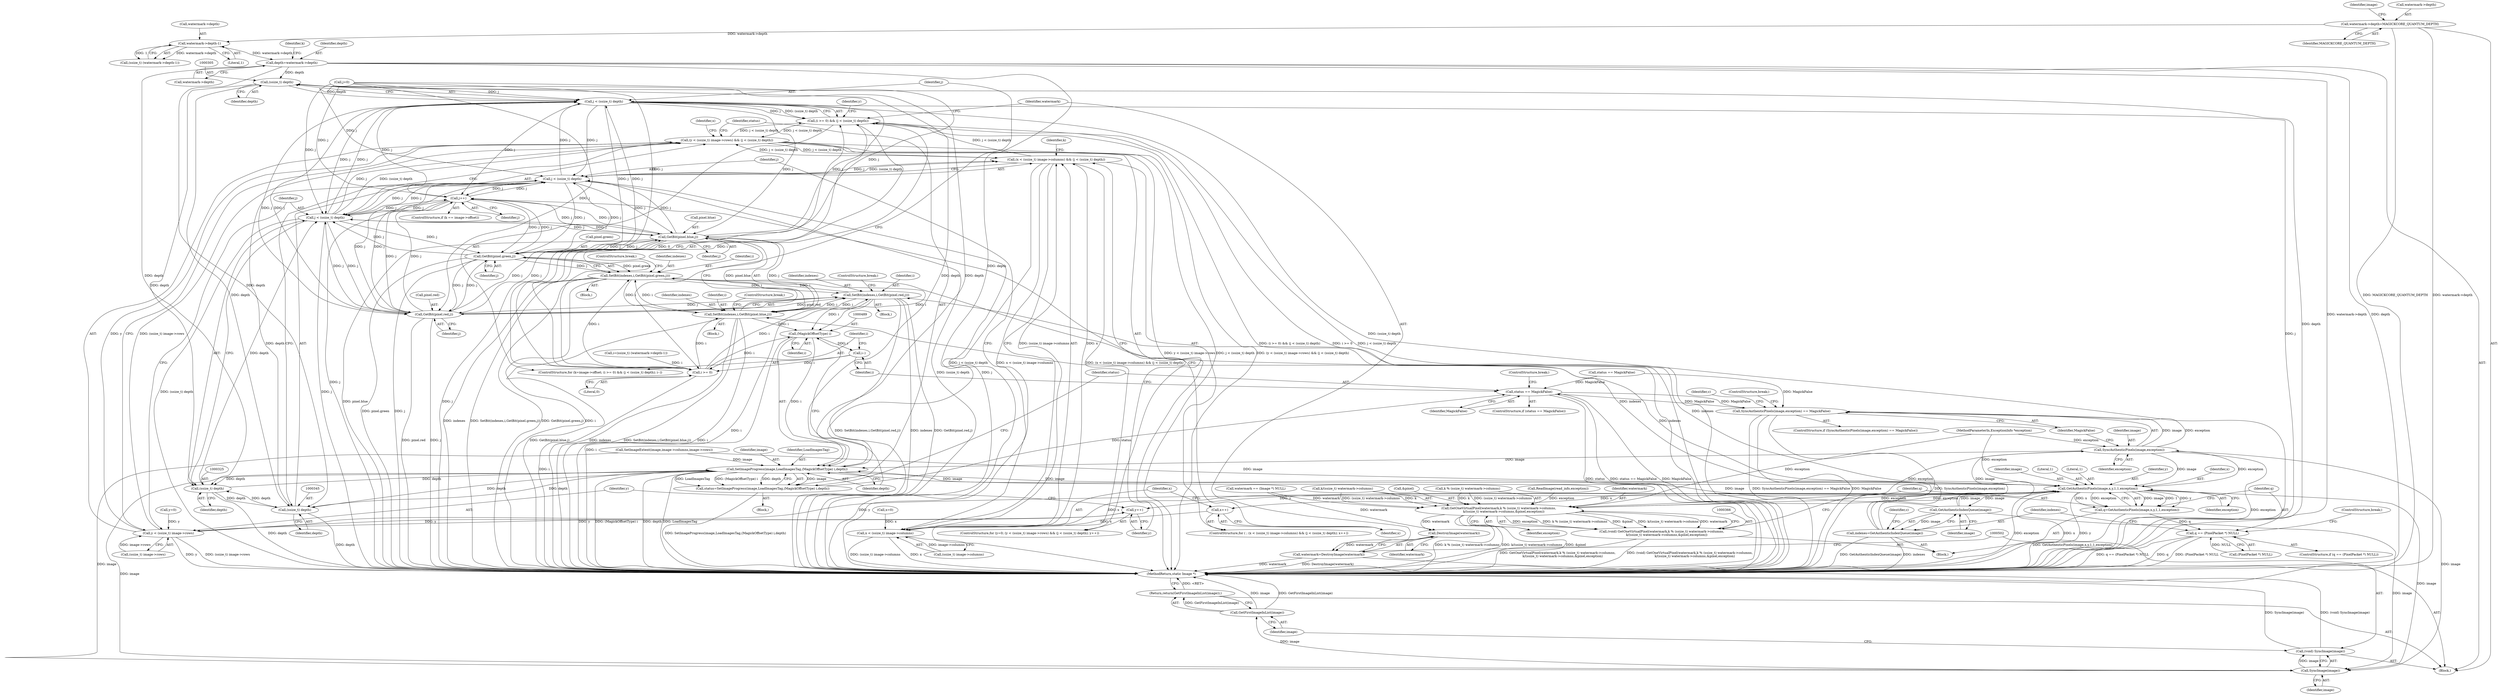 digraph "0_ImageMagick_f6e9d0d9955e85bdd7540b251cd50d598dacc5e6_58@pointer" {
"1000287" [label="(Call,depth=watermark->depth)"];
"1000282" [label="(Call,watermark->depth-1)"];
"1000217" [label="(Call,watermark->depth=MAGICKCORE_QUANTUM_DEPTH)"];
"1000304" [label="(Call,(ssize_t) depth)"];
"1000302" [label="(Call,j < (ssize_t) depth)"];
"1000298" [label="(Call,(i >= 0) && (j < (ssize_t) depth))"];
"1000314" [label="(Call,(y < (ssize_t) image->rows) && (j < (ssize_t) depth))"];
"1000334" [label="(Call,(x < (ssize_t) image->columns) && (j < (ssize_t) depth))"];
"1000322" [label="(Call,j < (ssize_t) depth)"];
"1000342" [label="(Call,j < (ssize_t) depth)"];
"1000414" [label="(Call,GetBit(pixel.red,j))"];
"1000411" [label="(Call,SetBit(indexes,i,GetBit(pixel.red,j)))"];
"1000422" [label="(Call,SetBit(indexes,i,GetBit(pixel.green,j)))"];
"1000433" [label="(Call,SetBit(indexes,i,GetBit(pixel.blue,j)))"];
"1000488" [label="(Call,(MagickOffsetType) i)"];
"1000307" [label="(Call,i--)"];
"1000299" [label="(Call,i >= 0)"];
"1000485" [label="(Call,SetImageProgress(image,LoadImagesTag,(MagickOffsetType) i,depth))"];
"1000324" [label="(Call,(ssize_t) depth)"];
"1000344" [label="(Call,(ssize_t) depth)"];
"1000388" [label="(Call,GetAuthenticPixels(image,x,y,1,1,exception))"];
"1000327" [label="(Call,y++)"];
"1000315" [label="(Call,y < (ssize_t) image->rows)"];
"1000347" [label="(Call,x++)"];
"1000335" [label="(Call,x < (ssize_t) image->columns)"];
"1000367" [label="(Call,GetOneVirtualPixel(watermark,k % (ssize_t) watermark->columns,\n          k/(ssize_t) watermark->columns,&pixel,exception))"];
"1000365" [label="(Call,(void) GetOneVirtualPixel(watermark,k % (ssize_t) watermark->columns,\n          k/(ssize_t) watermark->columns,&pixel,exception))"];
"1000499" [label="(Call,DestroyImage(watermark))"];
"1000497" [label="(Call,watermark=DestroyImage(watermark))"];
"1000386" [label="(Call,q=GetAuthenticPixels(image,x,y,1,1,exception))"];
"1000396" [label="(Call,q == (PixelPacket *) NULL)"];
"1000404" [label="(Call,GetAuthenticIndexQueue(image))"];
"1000402" [label="(Call,indexes=GetAuthenticIndexQueue(image))"];
"1000444" [label="(Call,SyncAuthenticPixels(image,exception))"];
"1000443" [label="(Call,SyncAuthenticPixels(image,exception) == MagickFalse)"];
"1000493" [label="(Call,status == MagickFalse)"];
"1000503" [label="(Call,SyncImage(image))"];
"1000501" [label="(Call,(void) SyncImage(image))"];
"1000506" [label="(Call,GetFirstImageInList(image))"];
"1000505" [label="(Return,return(GetFirstImageInList(image));)"];
"1000483" [label="(Call,status=SetImageProgress(image,LoadImagesTag,(MagickOffsetType) i,depth))"];
"1000425" [label="(Call,GetBit(pixel.green,j))"];
"1000436" [label="(Call,GetBit(pixel.blue,j))"];
"1000481" [label="(Call,j++)"];
"1000396" [label="(Call,q == (PixelPacket *) NULL)"];
"1000404" [label="(Call,GetAuthenticIndexQueue(image))"];
"1000334" [label="(Call,(x < (ssize_t) image->columns) && (j < (ssize_t) depth))"];
"1000484" [label="(Identifier,status)"];
"1000500" [label="(Identifier,watermark)"];
"1000282" [label="(Call,watermark->depth-1)"];
"1000105" [label="(Block,)"];
"1000314" [label="(Call,(y < (ssize_t) image->rows) && (j < (ssize_t) depth))"];
"1000330" [label="(Call,x=0)"];
"1000386" [label="(Call,q=GetAuthenticPixels(image,x,y,1,1,exception))"];
"1000300" [label="(Identifier,i)"];
"1000447" [label="(Identifier,MagickFalse)"];
"1000497" [label="(Call,watermark=DestroyImage(watermark))"];
"1000422" [label="(Call,SetBit(indexes,i,GetBit(pixel.green,j)))"];
"1000411" [label="(Call,SetBit(indexes,i,GetBit(pixel.red,j)))"];
"1000317" [label="(Call,(ssize_t) image->rows)"];
"1000331" [label="(Identifier,x)"];
"1000280" [label="(Call,(ssize_t) (watermark->depth-1))"];
"1000394" [label="(Identifier,exception)"];
"1000413" [label="(Identifier,i)"];
"1000342" [label="(Call,j < (ssize_t) depth)"];
"1000486" [label="(Identifier,image)"];
"1000104" [label="(MethodParameterIn,ExceptionInfo *exception)"];
"1000328" [label="(Identifier,y)"];
"1000393" [label="(Literal,1)"];
"1000217" [label="(Call,watermark->depth=MAGICKCORE_QUANTUM_DEPTH)"];
"1000392" [label="(Literal,1)"];
"1000488" [label="(Call,(MagickOffsetType) i)"];
"1000335" [label="(Call,x < (ssize_t) image->columns)"];
"1000302" [label="(Call,j < (ssize_t) depth)"];
"1000385" [label="(Identifier,exception)"];
"1000424" [label="(Identifier,i)"];
"1000391" [label="(Identifier,y)"];
"1000344" [label="(Call,(ssize_t) depth)"];
"1000445" [label="(Identifier,image)"];
"1000405" [label="(Identifier,image)"];
"1000312" [label="(Identifier,y)"];
"1000346" [label="(Identifier,depth)"];
"1000491" [label="(Identifier,depth)"];
"1000275" [label="(Call,j=0)"];
"1000415" [label="(Call,pixel.red)"];
"1000475" [label="(ControlStructure,if (k == image->offset))"];
"1000442" [label="(ControlStructure,if (SyncAuthenticPixels(image,exception) == MagickFalse))"];
"1000298" [label="(Call,(i >= 0) && (j < (ssize_t) depth))"];
"1000376" [label="(Call,k/(ssize_t) watermark->columns)"];
"1000450" [label="(Identifier,c)"];
"1000324" [label="(Call,(ssize_t) depth)"];
"1000303" [label="(Identifier,j)"];
"1000430" [label="(ControlStructure,break;)"];
"1000256" [label="(Call,status == MagickFalse)"];
"1000507" [label="(Identifier,image)"];
"1000432" [label="(Block,)"];
"1000499" [label="(Call,DestroyImage(watermark))"];
"1000501" [label="(Call,(void) SyncImage(image))"];
"1000503" [label="(Call,SyncImage(image))"];
"1000426" [label="(Call,pixel.green)"];
"1000483" [label="(Call,status=SetImageProgress(image,LoadImagesTag,(MagickOffsetType) i,depth))"];
"1000327" [label="(Call,y++)"];
"1000336" [label="(Identifier,x)"];
"1000337" [label="(Call,(ssize_t) image->columns)"];
"1000365" [label="(Call,(void) GetOneVirtualPixel(watermark,k % (ssize_t) watermark->columns,\n          k/(ssize_t) watermark->columns,&pixel,exception))"];
"1000283" [label="(Call,watermark->depth)"];
"1000323" [label="(Identifier,j)"];
"1000315" [label="(Call,y < (ssize_t) image->rows)"];
"1000353" [label="(Identifier,k)"];
"1000443" [label="(Call,SyncAuthenticPixels(image,exception) == MagickFalse)"];
"1000412" [label="(Identifier,indexes)"];
"1000504" [label="(Identifier,image)"];
"1000387" [label="(Identifier,q)"];
"1000395" [label="(ControlStructure,if (q == (PixelPacket *) NULL))"];
"1000308" [label="(Identifier,i)"];
"1000421" [label="(Block,)"];
"1000311" [label="(Call,y=0)"];
"1000347" [label="(Call,x++)"];
"1000349" [label="(Block,)"];
"1000383" [label="(Call,&pixel)"];
"1000397" [label="(Identifier,q)"];
"1000493" [label="(Call,status == MagickFalse)"];
"1000496" [label="(ControlStructure,break;)"];
"1000310" [label="(ControlStructure,for (y=0; (y < (ssize_t) image->rows) && (j < (ssize_t) depth); y++))"];
"1000495" [label="(Identifier,MagickFalse)"];
"1000498" [label="(Identifier,watermark)"];
"1000494" [label="(Identifier,status)"];
"1000287" [label="(Call,depth=watermark->depth)"];
"1000425" [label="(Call,GetBit(pixel.green,j))"];
"1000407" [label="(Identifier,c)"];
"1000309" [label="(Block,)"];
"1000367" [label="(Call,GetOneVirtualPixel(watermark,k % (ssize_t) watermark->columns,\n          k/(ssize_t) watermark->columns,&pixel,exception))"];
"1000492" [label="(ControlStructure,if (status == MagickFalse))"];
"1000326" [label="(Identifier,depth)"];
"1000414" [label="(Call,GetBit(pixel.red,j))"];
"1000433" [label="(Call,SetBit(indexes,i,GetBit(pixel.blue,j)))"];
"1000225" [label="(Identifier,image)"];
"1000304" [label="(Call,(ssize_t) depth)"];
"1000333" [label="(ControlStructure,for ( ; (x < (ssize_t) image->columns) && (j < (ssize_t) depth); x++))"];
"1000437" [label="(Call,pixel.blue)"];
"1000307" [label="(Call,i--)"];
"1000390" [label="(Identifier,x)"];
"1000289" [label="(Call,watermark->depth)"];
"1000286" [label="(Literal,1)"];
"1000487" [label="(Identifier,LoadImagesTag)"];
"1000403" [label="(Identifier,indexes)"];
"1000506" [label="(Call,GetFirstImageInList(image))"];
"1000299" [label="(Call,i >= 0)"];
"1000490" [label="(Identifier,i)"];
"1000446" [label="(Identifier,exception)"];
"1000369" [label="(Call,k % (ssize_t) watermark->columns)"];
"1000294" [label="(Identifier,k)"];
"1000200" [label="(Call,ReadImage(read_info,exception))"];
"1000348" [label="(Identifier,x)"];
"1000316" [label="(Identifier,y)"];
"1000436" [label="(Call,GetBit(pixel.blue,j))"];
"1000301" [label="(Literal,0)"];
"1000508" [label="(MethodReturn,static Image *)"];
"1000440" [label="(Identifier,j)"];
"1000221" [label="(Identifier,MAGICKCORE_QUANTUM_DEPTH)"];
"1000485" [label="(Call,SetImageProgress(image,LoadImagesTag,(MagickOffsetType) i,depth))"];
"1000401" [label="(ControlStructure,break;)"];
"1000429" [label="(Identifier,j)"];
"1000448" [label="(ControlStructure,break;)"];
"1000423" [label="(Identifier,indexes)"];
"1000292" [label="(ControlStructure,for (k=image->offset; (i >= 0) && (j < (ssize_t) depth); i--))"];
"1000398" [label="(Call,(PixelPacket *) NULL)"];
"1000306" [label="(Identifier,depth)"];
"1000247" [label="(Call,SetImageExtent(image,image->columns,image->rows))"];
"1000419" [label="(ControlStructure,break;)"];
"1000288" [label="(Identifier,depth)"];
"1000482" [label="(Identifier,j)"];
"1000322" [label="(Call,j < (ssize_t) depth)"];
"1000410" [label="(Block,)"];
"1000444" [label="(Call,SyncAuthenticPixels(image,exception))"];
"1000278" [label="(Call,i=(ssize_t) (watermark->depth-1))"];
"1000388" [label="(Call,GetAuthenticPixels(image,x,y,1,1,exception))"];
"1000389" [label="(Identifier,image)"];
"1000505" [label="(Return,return(GetFirstImageInList(image));)"];
"1000343" [label="(Identifier,j)"];
"1000434" [label="(Identifier,indexes)"];
"1000402" [label="(Call,indexes=GetAuthenticIndexQueue(image))"];
"1000218" [label="(Call,watermark->depth)"];
"1000435" [label="(Identifier,i)"];
"1000208" [label="(Call,watermark == (Image *) NULL)"];
"1000481" [label="(Call,j++)"];
"1000418" [label="(Identifier,j)"];
"1000368" [label="(Identifier,watermark)"];
"1000441" [label="(ControlStructure,break;)"];
"1000287" -> "1000105"  [label="AST: "];
"1000287" -> "1000289"  [label="CFG: "];
"1000288" -> "1000287"  [label="AST: "];
"1000289" -> "1000287"  [label="AST: "];
"1000294" -> "1000287"  [label="CFG: "];
"1000287" -> "1000508"  [label="DDG: watermark->depth"];
"1000287" -> "1000508"  [label="DDG: depth"];
"1000282" -> "1000287"  [label="DDG: watermark->depth"];
"1000287" -> "1000304"  [label="DDG: depth"];
"1000287" -> "1000324"  [label="DDG: depth"];
"1000287" -> "1000344"  [label="DDG: depth"];
"1000287" -> "1000485"  [label="DDG: depth"];
"1000282" -> "1000280"  [label="AST: "];
"1000282" -> "1000286"  [label="CFG: "];
"1000283" -> "1000282"  [label="AST: "];
"1000286" -> "1000282"  [label="AST: "];
"1000280" -> "1000282"  [label="CFG: "];
"1000282" -> "1000280"  [label="DDG: watermark->depth"];
"1000282" -> "1000280"  [label="DDG: 1"];
"1000217" -> "1000282"  [label="DDG: watermark->depth"];
"1000217" -> "1000105"  [label="AST: "];
"1000217" -> "1000221"  [label="CFG: "];
"1000218" -> "1000217"  [label="AST: "];
"1000221" -> "1000217"  [label="AST: "];
"1000225" -> "1000217"  [label="CFG: "];
"1000217" -> "1000508"  [label="DDG: MAGICKCORE_QUANTUM_DEPTH"];
"1000217" -> "1000508"  [label="DDG: watermark->depth"];
"1000304" -> "1000302"  [label="AST: "];
"1000304" -> "1000306"  [label="CFG: "];
"1000305" -> "1000304"  [label="AST: "];
"1000306" -> "1000304"  [label="AST: "];
"1000302" -> "1000304"  [label="CFG: "];
"1000304" -> "1000508"  [label="DDG: depth"];
"1000304" -> "1000302"  [label="DDG: depth"];
"1000485" -> "1000304"  [label="DDG: depth"];
"1000304" -> "1000324"  [label="DDG: depth"];
"1000304" -> "1000344"  [label="DDG: depth"];
"1000304" -> "1000485"  [label="DDG: depth"];
"1000302" -> "1000298"  [label="AST: "];
"1000303" -> "1000302"  [label="AST: "];
"1000298" -> "1000302"  [label="CFG: "];
"1000302" -> "1000508"  [label="DDG: (ssize_t) depth"];
"1000302" -> "1000508"  [label="DDG: j"];
"1000302" -> "1000298"  [label="DDG: j"];
"1000302" -> "1000298"  [label="DDG: (ssize_t) depth"];
"1000342" -> "1000302"  [label="DDG: j"];
"1000322" -> "1000302"  [label="DDG: j"];
"1000425" -> "1000302"  [label="DDG: j"];
"1000481" -> "1000302"  [label="DDG: j"];
"1000436" -> "1000302"  [label="DDG: j"];
"1000414" -> "1000302"  [label="DDG: j"];
"1000275" -> "1000302"  [label="DDG: j"];
"1000302" -> "1000322"  [label="DDG: j"];
"1000302" -> "1000342"  [label="DDG: j"];
"1000302" -> "1000414"  [label="DDG: j"];
"1000302" -> "1000425"  [label="DDG: j"];
"1000302" -> "1000436"  [label="DDG: j"];
"1000302" -> "1000481"  [label="DDG: j"];
"1000298" -> "1000292"  [label="AST: "];
"1000298" -> "1000299"  [label="CFG: "];
"1000299" -> "1000298"  [label="AST: "];
"1000312" -> "1000298"  [label="CFG: "];
"1000498" -> "1000298"  [label="CFG: "];
"1000298" -> "1000508"  [label="DDG: (i >= 0) && (j < (ssize_t) depth)"];
"1000298" -> "1000508"  [label="DDG: i >= 0"];
"1000298" -> "1000508"  [label="DDG: j < (ssize_t) depth"];
"1000299" -> "1000298"  [label="DDG: i"];
"1000299" -> "1000298"  [label="DDG: 0"];
"1000314" -> "1000298"  [label="DDG: j < (ssize_t) depth"];
"1000334" -> "1000298"  [label="DDG: j < (ssize_t) depth"];
"1000298" -> "1000314"  [label="DDG: j < (ssize_t) depth"];
"1000314" -> "1000310"  [label="AST: "];
"1000314" -> "1000315"  [label="CFG: "];
"1000314" -> "1000322"  [label="CFG: "];
"1000315" -> "1000314"  [label="AST: "];
"1000322" -> "1000314"  [label="AST: "];
"1000331" -> "1000314"  [label="CFG: "];
"1000484" -> "1000314"  [label="CFG: "];
"1000314" -> "1000508"  [label="DDG: y < (ssize_t) image->rows"];
"1000314" -> "1000508"  [label="DDG: j < (ssize_t) depth"];
"1000314" -> "1000508"  [label="DDG: (y < (ssize_t) image->rows) && (j < (ssize_t) depth)"];
"1000315" -> "1000314"  [label="DDG: y"];
"1000315" -> "1000314"  [label="DDG: (ssize_t) image->rows"];
"1000322" -> "1000314"  [label="DDG: j"];
"1000322" -> "1000314"  [label="DDG: (ssize_t) depth"];
"1000334" -> "1000314"  [label="DDG: j < (ssize_t) depth"];
"1000314" -> "1000334"  [label="DDG: j < (ssize_t) depth"];
"1000334" -> "1000333"  [label="AST: "];
"1000334" -> "1000335"  [label="CFG: "];
"1000334" -> "1000342"  [label="CFG: "];
"1000335" -> "1000334"  [label="AST: "];
"1000342" -> "1000334"  [label="AST: "];
"1000353" -> "1000334"  [label="CFG: "];
"1000328" -> "1000334"  [label="CFG: "];
"1000334" -> "1000508"  [label="DDG: (x < (ssize_t) image->columns) && (j < (ssize_t) depth)"];
"1000334" -> "1000508"  [label="DDG: j < (ssize_t) depth"];
"1000334" -> "1000508"  [label="DDG: x < (ssize_t) image->columns"];
"1000335" -> "1000334"  [label="DDG: x"];
"1000335" -> "1000334"  [label="DDG: (ssize_t) image->columns"];
"1000342" -> "1000334"  [label="DDG: j"];
"1000342" -> "1000334"  [label="DDG: (ssize_t) depth"];
"1000322" -> "1000324"  [label="CFG: "];
"1000323" -> "1000322"  [label="AST: "];
"1000324" -> "1000322"  [label="AST: "];
"1000322" -> "1000508"  [label="DDG: (ssize_t) depth"];
"1000322" -> "1000508"  [label="DDG: j"];
"1000342" -> "1000322"  [label="DDG: j"];
"1000425" -> "1000322"  [label="DDG: j"];
"1000481" -> "1000322"  [label="DDG: j"];
"1000436" -> "1000322"  [label="DDG: j"];
"1000414" -> "1000322"  [label="DDG: j"];
"1000275" -> "1000322"  [label="DDG: j"];
"1000324" -> "1000322"  [label="DDG: depth"];
"1000322" -> "1000342"  [label="DDG: j"];
"1000322" -> "1000414"  [label="DDG: j"];
"1000322" -> "1000425"  [label="DDG: j"];
"1000322" -> "1000436"  [label="DDG: j"];
"1000322" -> "1000481"  [label="DDG: j"];
"1000342" -> "1000344"  [label="CFG: "];
"1000343" -> "1000342"  [label="AST: "];
"1000344" -> "1000342"  [label="AST: "];
"1000342" -> "1000508"  [label="DDG: (ssize_t) depth"];
"1000342" -> "1000508"  [label="DDG: j"];
"1000425" -> "1000342"  [label="DDG: j"];
"1000481" -> "1000342"  [label="DDG: j"];
"1000436" -> "1000342"  [label="DDG: j"];
"1000414" -> "1000342"  [label="DDG: j"];
"1000275" -> "1000342"  [label="DDG: j"];
"1000344" -> "1000342"  [label="DDG: depth"];
"1000342" -> "1000414"  [label="DDG: j"];
"1000342" -> "1000425"  [label="DDG: j"];
"1000342" -> "1000436"  [label="DDG: j"];
"1000342" -> "1000481"  [label="DDG: j"];
"1000414" -> "1000411"  [label="AST: "];
"1000414" -> "1000418"  [label="CFG: "];
"1000415" -> "1000414"  [label="AST: "];
"1000418" -> "1000414"  [label="AST: "];
"1000411" -> "1000414"  [label="CFG: "];
"1000414" -> "1000508"  [label="DDG: j"];
"1000414" -> "1000508"  [label="DDG: pixel.red"];
"1000414" -> "1000411"  [label="DDG: pixel.red"];
"1000414" -> "1000411"  [label="DDG: j"];
"1000425" -> "1000414"  [label="DDG: j"];
"1000481" -> "1000414"  [label="DDG: j"];
"1000436" -> "1000414"  [label="DDG: j"];
"1000275" -> "1000414"  [label="DDG: j"];
"1000414" -> "1000425"  [label="DDG: j"];
"1000414" -> "1000436"  [label="DDG: j"];
"1000414" -> "1000481"  [label="DDG: j"];
"1000411" -> "1000410"  [label="AST: "];
"1000412" -> "1000411"  [label="AST: "];
"1000413" -> "1000411"  [label="AST: "];
"1000419" -> "1000411"  [label="CFG: "];
"1000411" -> "1000508"  [label="DDG: SetBit(indexes,i,GetBit(pixel.red,j))"];
"1000411" -> "1000508"  [label="DDG: indexes"];
"1000411" -> "1000508"  [label="DDG: GetBit(pixel.red,j)"];
"1000411" -> "1000508"  [label="DDG: i"];
"1000402" -> "1000411"  [label="DDG: indexes"];
"1000299" -> "1000411"  [label="DDG: i"];
"1000433" -> "1000411"  [label="DDG: i"];
"1000422" -> "1000411"  [label="DDG: i"];
"1000411" -> "1000422"  [label="DDG: i"];
"1000411" -> "1000433"  [label="DDG: i"];
"1000411" -> "1000488"  [label="DDG: i"];
"1000422" -> "1000421"  [label="AST: "];
"1000422" -> "1000425"  [label="CFG: "];
"1000423" -> "1000422"  [label="AST: "];
"1000424" -> "1000422"  [label="AST: "];
"1000425" -> "1000422"  [label="AST: "];
"1000430" -> "1000422"  [label="CFG: "];
"1000422" -> "1000508"  [label="DDG: indexes"];
"1000422" -> "1000508"  [label="DDG: SetBit(indexes,i,GetBit(pixel.green,j))"];
"1000422" -> "1000508"  [label="DDG: GetBit(pixel.green,j)"];
"1000422" -> "1000508"  [label="DDG: i"];
"1000402" -> "1000422"  [label="DDG: indexes"];
"1000299" -> "1000422"  [label="DDG: i"];
"1000433" -> "1000422"  [label="DDG: i"];
"1000425" -> "1000422"  [label="DDG: pixel.green"];
"1000425" -> "1000422"  [label="DDG: j"];
"1000422" -> "1000433"  [label="DDG: i"];
"1000422" -> "1000488"  [label="DDG: i"];
"1000433" -> "1000432"  [label="AST: "];
"1000433" -> "1000436"  [label="CFG: "];
"1000434" -> "1000433"  [label="AST: "];
"1000435" -> "1000433"  [label="AST: "];
"1000436" -> "1000433"  [label="AST: "];
"1000441" -> "1000433"  [label="CFG: "];
"1000433" -> "1000508"  [label="DDG: GetBit(pixel.blue,j)"];
"1000433" -> "1000508"  [label="DDG: indexes"];
"1000433" -> "1000508"  [label="DDG: SetBit(indexes,i,GetBit(pixel.blue,j))"];
"1000433" -> "1000508"  [label="DDG: i"];
"1000402" -> "1000433"  [label="DDG: indexes"];
"1000299" -> "1000433"  [label="DDG: i"];
"1000436" -> "1000433"  [label="DDG: pixel.blue"];
"1000436" -> "1000433"  [label="DDG: j"];
"1000433" -> "1000488"  [label="DDG: i"];
"1000488" -> "1000485"  [label="AST: "];
"1000488" -> "1000490"  [label="CFG: "];
"1000489" -> "1000488"  [label="AST: "];
"1000490" -> "1000488"  [label="AST: "];
"1000491" -> "1000488"  [label="CFG: "];
"1000488" -> "1000508"  [label="DDG: i"];
"1000488" -> "1000307"  [label="DDG: i"];
"1000488" -> "1000485"  [label="DDG: i"];
"1000299" -> "1000488"  [label="DDG: i"];
"1000307" -> "1000292"  [label="AST: "];
"1000307" -> "1000308"  [label="CFG: "];
"1000308" -> "1000307"  [label="AST: "];
"1000300" -> "1000307"  [label="CFG: "];
"1000307" -> "1000299"  [label="DDG: i"];
"1000299" -> "1000301"  [label="CFG: "];
"1000300" -> "1000299"  [label="AST: "];
"1000301" -> "1000299"  [label="AST: "];
"1000303" -> "1000299"  [label="CFG: "];
"1000299" -> "1000508"  [label="DDG: i"];
"1000278" -> "1000299"  [label="DDG: i"];
"1000485" -> "1000483"  [label="AST: "];
"1000485" -> "1000491"  [label="CFG: "];
"1000486" -> "1000485"  [label="AST: "];
"1000487" -> "1000485"  [label="AST: "];
"1000491" -> "1000485"  [label="AST: "];
"1000483" -> "1000485"  [label="CFG: "];
"1000485" -> "1000508"  [label="DDG: (MagickOffsetType) i"];
"1000485" -> "1000508"  [label="DDG: depth"];
"1000485" -> "1000508"  [label="DDG: LoadImagesTag"];
"1000485" -> "1000324"  [label="DDG: depth"];
"1000485" -> "1000344"  [label="DDG: depth"];
"1000485" -> "1000388"  [label="DDG: image"];
"1000485" -> "1000483"  [label="DDG: image"];
"1000485" -> "1000483"  [label="DDG: LoadImagesTag"];
"1000485" -> "1000483"  [label="DDG: (MagickOffsetType) i"];
"1000485" -> "1000483"  [label="DDG: depth"];
"1000247" -> "1000485"  [label="DDG: image"];
"1000404" -> "1000485"  [label="DDG: image"];
"1000388" -> "1000485"  [label="DDG: image"];
"1000444" -> "1000485"  [label="DDG: image"];
"1000324" -> "1000485"  [label="DDG: depth"];
"1000344" -> "1000485"  [label="DDG: depth"];
"1000485" -> "1000503"  [label="DDG: image"];
"1000324" -> "1000326"  [label="CFG: "];
"1000325" -> "1000324"  [label="AST: "];
"1000326" -> "1000324"  [label="AST: "];
"1000324" -> "1000508"  [label="DDG: depth"];
"1000344" -> "1000324"  [label="DDG: depth"];
"1000324" -> "1000344"  [label="DDG: depth"];
"1000344" -> "1000346"  [label="CFG: "];
"1000345" -> "1000344"  [label="AST: "];
"1000346" -> "1000344"  [label="AST: "];
"1000344" -> "1000508"  [label="DDG: depth"];
"1000388" -> "1000386"  [label="AST: "];
"1000388" -> "1000394"  [label="CFG: "];
"1000389" -> "1000388"  [label="AST: "];
"1000390" -> "1000388"  [label="AST: "];
"1000391" -> "1000388"  [label="AST: "];
"1000392" -> "1000388"  [label="AST: "];
"1000393" -> "1000388"  [label="AST: "];
"1000394" -> "1000388"  [label="AST: "];
"1000386" -> "1000388"  [label="CFG: "];
"1000388" -> "1000508"  [label="DDG: exception"];
"1000388" -> "1000508"  [label="DDG: x"];
"1000388" -> "1000508"  [label="DDG: y"];
"1000388" -> "1000327"  [label="DDG: y"];
"1000388" -> "1000347"  [label="DDG: x"];
"1000388" -> "1000367"  [label="DDG: exception"];
"1000388" -> "1000386"  [label="DDG: image"];
"1000388" -> "1000386"  [label="DDG: 1"];
"1000388" -> "1000386"  [label="DDG: y"];
"1000388" -> "1000386"  [label="DDG: x"];
"1000388" -> "1000386"  [label="DDG: exception"];
"1000247" -> "1000388"  [label="DDG: image"];
"1000404" -> "1000388"  [label="DDG: image"];
"1000444" -> "1000388"  [label="DDG: image"];
"1000335" -> "1000388"  [label="DDG: x"];
"1000315" -> "1000388"  [label="DDG: y"];
"1000367" -> "1000388"  [label="DDG: exception"];
"1000104" -> "1000388"  [label="DDG: exception"];
"1000388" -> "1000404"  [label="DDG: image"];
"1000388" -> "1000444"  [label="DDG: exception"];
"1000388" -> "1000503"  [label="DDG: image"];
"1000327" -> "1000310"  [label="AST: "];
"1000327" -> "1000328"  [label="CFG: "];
"1000328" -> "1000327"  [label="AST: "];
"1000316" -> "1000327"  [label="CFG: "];
"1000327" -> "1000315"  [label="DDG: y"];
"1000315" -> "1000327"  [label="DDG: y"];
"1000315" -> "1000317"  [label="CFG: "];
"1000316" -> "1000315"  [label="AST: "];
"1000317" -> "1000315"  [label="AST: "];
"1000323" -> "1000315"  [label="CFG: "];
"1000315" -> "1000508"  [label="DDG: y"];
"1000315" -> "1000508"  [label="DDG: (ssize_t) image->rows"];
"1000311" -> "1000315"  [label="DDG: y"];
"1000317" -> "1000315"  [label="DDG: image->rows"];
"1000347" -> "1000333"  [label="AST: "];
"1000347" -> "1000348"  [label="CFG: "];
"1000348" -> "1000347"  [label="AST: "];
"1000336" -> "1000347"  [label="CFG: "];
"1000347" -> "1000335"  [label="DDG: x"];
"1000335" -> "1000337"  [label="CFG: "];
"1000336" -> "1000335"  [label="AST: "];
"1000337" -> "1000335"  [label="AST: "];
"1000343" -> "1000335"  [label="CFG: "];
"1000335" -> "1000508"  [label="DDG: x"];
"1000335" -> "1000508"  [label="DDG: (ssize_t) image->columns"];
"1000330" -> "1000335"  [label="DDG: x"];
"1000337" -> "1000335"  [label="DDG: image->columns"];
"1000367" -> "1000365"  [label="AST: "];
"1000367" -> "1000385"  [label="CFG: "];
"1000368" -> "1000367"  [label="AST: "];
"1000369" -> "1000367"  [label="AST: "];
"1000376" -> "1000367"  [label="AST: "];
"1000383" -> "1000367"  [label="AST: "];
"1000385" -> "1000367"  [label="AST: "];
"1000365" -> "1000367"  [label="CFG: "];
"1000367" -> "1000508"  [label="DDG: k % (ssize_t) watermark->columns"];
"1000367" -> "1000508"  [label="DDG: k/(ssize_t) watermark->columns"];
"1000367" -> "1000508"  [label="DDG: &pixel"];
"1000367" -> "1000365"  [label="DDG: exception"];
"1000367" -> "1000365"  [label="DDG: k % (ssize_t) watermark->columns"];
"1000367" -> "1000365"  [label="DDG: &pixel"];
"1000367" -> "1000365"  [label="DDG: k/(ssize_t) watermark->columns"];
"1000367" -> "1000365"  [label="DDG: watermark"];
"1000208" -> "1000367"  [label="DDG: watermark"];
"1000369" -> "1000367"  [label="DDG: k"];
"1000369" -> "1000367"  [label="DDG: (ssize_t) watermark->columns"];
"1000376" -> "1000367"  [label="DDG: k"];
"1000376" -> "1000367"  [label="DDG: (ssize_t) watermark->columns"];
"1000444" -> "1000367"  [label="DDG: exception"];
"1000200" -> "1000367"  [label="DDG: exception"];
"1000104" -> "1000367"  [label="DDG: exception"];
"1000367" -> "1000499"  [label="DDG: watermark"];
"1000365" -> "1000349"  [label="AST: "];
"1000366" -> "1000365"  [label="AST: "];
"1000387" -> "1000365"  [label="CFG: "];
"1000365" -> "1000508"  [label="DDG: (void) GetOneVirtualPixel(watermark,k % (ssize_t) watermark->columns,\n          k/(ssize_t) watermark->columns,&pixel,exception)"];
"1000365" -> "1000508"  [label="DDG: GetOneVirtualPixel(watermark,k % (ssize_t) watermark->columns,\n          k/(ssize_t) watermark->columns,&pixel,exception)"];
"1000499" -> "1000497"  [label="AST: "];
"1000499" -> "1000500"  [label="CFG: "];
"1000500" -> "1000499"  [label="AST: "];
"1000497" -> "1000499"  [label="CFG: "];
"1000499" -> "1000497"  [label="DDG: watermark"];
"1000208" -> "1000499"  [label="DDG: watermark"];
"1000497" -> "1000105"  [label="AST: "];
"1000498" -> "1000497"  [label="AST: "];
"1000502" -> "1000497"  [label="CFG: "];
"1000497" -> "1000508"  [label="DDG: watermark"];
"1000497" -> "1000508"  [label="DDG: DestroyImage(watermark)"];
"1000386" -> "1000349"  [label="AST: "];
"1000387" -> "1000386"  [label="AST: "];
"1000397" -> "1000386"  [label="CFG: "];
"1000386" -> "1000508"  [label="DDG: GetAuthenticPixels(image,x,y,1,1,exception)"];
"1000386" -> "1000396"  [label="DDG: q"];
"1000396" -> "1000395"  [label="AST: "];
"1000396" -> "1000398"  [label="CFG: "];
"1000397" -> "1000396"  [label="AST: "];
"1000398" -> "1000396"  [label="AST: "];
"1000401" -> "1000396"  [label="CFG: "];
"1000403" -> "1000396"  [label="CFG: "];
"1000396" -> "1000508"  [label="DDG: q == (PixelPacket *) NULL"];
"1000396" -> "1000508"  [label="DDG: q"];
"1000396" -> "1000508"  [label="DDG: (PixelPacket *) NULL"];
"1000398" -> "1000396"  [label="DDG: NULL"];
"1000404" -> "1000402"  [label="AST: "];
"1000404" -> "1000405"  [label="CFG: "];
"1000405" -> "1000404"  [label="AST: "];
"1000402" -> "1000404"  [label="CFG: "];
"1000404" -> "1000402"  [label="DDG: image"];
"1000404" -> "1000444"  [label="DDG: image"];
"1000404" -> "1000503"  [label="DDG: image"];
"1000402" -> "1000349"  [label="AST: "];
"1000403" -> "1000402"  [label="AST: "];
"1000407" -> "1000402"  [label="CFG: "];
"1000402" -> "1000508"  [label="DDG: GetAuthenticIndexQueue(image)"];
"1000402" -> "1000508"  [label="DDG: indexes"];
"1000444" -> "1000443"  [label="AST: "];
"1000444" -> "1000446"  [label="CFG: "];
"1000445" -> "1000444"  [label="AST: "];
"1000446" -> "1000444"  [label="AST: "];
"1000447" -> "1000444"  [label="CFG: "];
"1000444" -> "1000508"  [label="DDG: exception"];
"1000444" -> "1000443"  [label="DDG: image"];
"1000444" -> "1000443"  [label="DDG: exception"];
"1000104" -> "1000444"  [label="DDG: exception"];
"1000444" -> "1000503"  [label="DDG: image"];
"1000443" -> "1000442"  [label="AST: "];
"1000443" -> "1000447"  [label="CFG: "];
"1000447" -> "1000443"  [label="AST: "];
"1000448" -> "1000443"  [label="CFG: "];
"1000450" -> "1000443"  [label="CFG: "];
"1000443" -> "1000508"  [label="DDG: SyncAuthenticPixels(image,exception) == MagickFalse"];
"1000443" -> "1000508"  [label="DDG: MagickFalse"];
"1000443" -> "1000508"  [label="DDG: SyncAuthenticPixels(image,exception)"];
"1000256" -> "1000443"  [label="DDG: MagickFalse"];
"1000493" -> "1000443"  [label="DDG: MagickFalse"];
"1000443" -> "1000493"  [label="DDG: MagickFalse"];
"1000493" -> "1000492"  [label="AST: "];
"1000493" -> "1000495"  [label="CFG: "];
"1000494" -> "1000493"  [label="AST: "];
"1000495" -> "1000493"  [label="AST: "];
"1000496" -> "1000493"  [label="CFG: "];
"1000308" -> "1000493"  [label="CFG: "];
"1000493" -> "1000508"  [label="DDG: status"];
"1000493" -> "1000508"  [label="DDG: status == MagickFalse"];
"1000493" -> "1000508"  [label="DDG: MagickFalse"];
"1000483" -> "1000493"  [label="DDG: status"];
"1000256" -> "1000493"  [label="DDG: MagickFalse"];
"1000503" -> "1000501"  [label="AST: "];
"1000503" -> "1000504"  [label="CFG: "];
"1000504" -> "1000503"  [label="AST: "];
"1000501" -> "1000503"  [label="CFG: "];
"1000503" -> "1000501"  [label="DDG: image"];
"1000247" -> "1000503"  [label="DDG: image"];
"1000503" -> "1000506"  [label="DDG: image"];
"1000501" -> "1000105"  [label="AST: "];
"1000502" -> "1000501"  [label="AST: "];
"1000507" -> "1000501"  [label="CFG: "];
"1000501" -> "1000508"  [label="DDG: SyncImage(image)"];
"1000501" -> "1000508"  [label="DDG: (void) SyncImage(image)"];
"1000506" -> "1000505"  [label="AST: "];
"1000506" -> "1000507"  [label="CFG: "];
"1000507" -> "1000506"  [label="AST: "];
"1000505" -> "1000506"  [label="CFG: "];
"1000506" -> "1000508"  [label="DDG: GetFirstImageInList(image)"];
"1000506" -> "1000508"  [label="DDG: image"];
"1000506" -> "1000505"  [label="DDG: GetFirstImageInList(image)"];
"1000505" -> "1000105"  [label="AST: "];
"1000508" -> "1000505"  [label="CFG: "];
"1000505" -> "1000508"  [label="DDG: <RET>"];
"1000483" -> "1000309"  [label="AST: "];
"1000484" -> "1000483"  [label="AST: "];
"1000494" -> "1000483"  [label="CFG: "];
"1000483" -> "1000508"  [label="DDG: SetImageProgress(image,LoadImagesTag,(MagickOffsetType) i,depth)"];
"1000425" -> "1000429"  [label="CFG: "];
"1000426" -> "1000425"  [label="AST: "];
"1000429" -> "1000425"  [label="AST: "];
"1000425" -> "1000508"  [label="DDG: pixel.green"];
"1000425" -> "1000508"  [label="DDG: j"];
"1000481" -> "1000425"  [label="DDG: j"];
"1000436" -> "1000425"  [label="DDG: j"];
"1000275" -> "1000425"  [label="DDG: j"];
"1000425" -> "1000436"  [label="DDG: j"];
"1000425" -> "1000481"  [label="DDG: j"];
"1000436" -> "1000440"  [label="CFG: "];
"1000437" -> "1000436"  [label="AST: "];
"1000440" -> "1000436"  [label="AST: "];
"1000436" -> "1000508"  [label="DDG: pixel.blue"];
"1000436" -> "1000508"  [label="DDG: j"];
"1000481" -> "1000436"  [label="DDG: j"];
"1000275" -> "1000436"  [label="DDG: j"];
"1000436" -> "1000481"  [label="DDG: j"];
"1000481" -> "1000475"  [label="AST: "];
"1000481" -> "1000482"  [label="CFG: "];
"1000482" -> "1000481"  [label="AST: "];
"1000348" -> "1000481"  [label="CFG: "];
"1000481" -> "1000508"  [label="DDG: j"];
"1000275" -> "1000481"  [label="DDG: j"];
}
